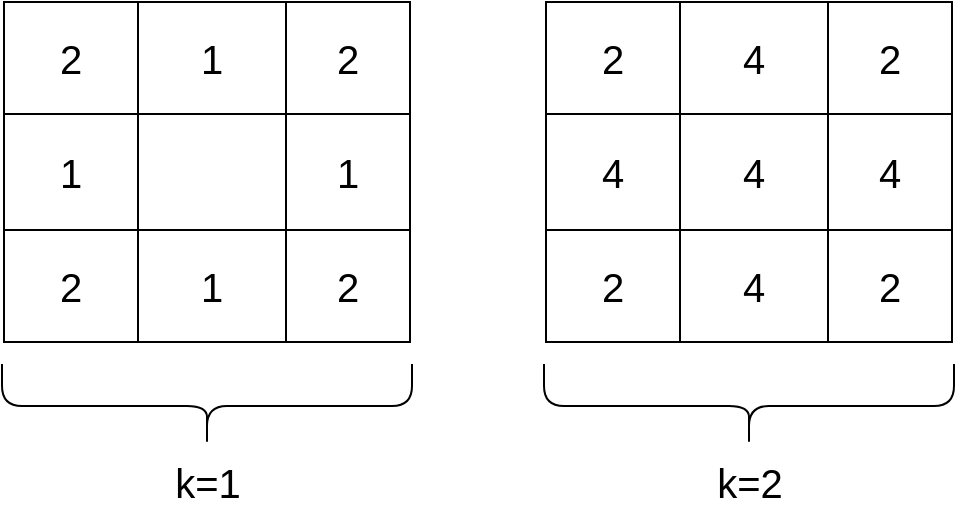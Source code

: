 <mxfile version="19.0.1" type="github">
  <diagram id="uT4CfY-wZlu21H7btGzF" name="Page-1">
    <mxGraphModel dx="866" dy="593" grid="0" gridSize="10" guides="1" tooltips="1" connect="1" arrows="1" fold="1" page="1" pageScale="1" pageWidth="827" pageHeight="1169" math="0" shadow="0">
      <root>
        <mxCell id="0" />
        <mxCell id="1" parent="0" />
        <mxCell id="gjYh_zysqcQdgnvDYijd-27" value="" style="shape=table;html=1;whiteSpace=wrap;startSize=0;container=1;collapsible=0;childLayout=tableLayout;" vertex="1" parent="1">
          <mxGeometry x="174" y="164" width="203" height="170" as="geometry" />
        </mxCell>
        <mxCell id="gjYh_zysqcQdgnvDYijd-28" value="" style="shape=tableRow;horizontal=0;startSize=0;swimlaneHead=0;swimlaneBody=0;top=0;left=0;bottom=0;right=0;collapsible=0;dropTarget=0;fillColor=none;points=[[0,0.5],[1,0.5]];portConstraint=eastwest;" vertex="1" parent="gjYh_zysqcQdgnvDYijd-27">
          <mxGeometry width="203" height="56" as="geometry" />
        </mxCell>
        <mxCell id="gjYh_zysqcQdgnvDYijd-29" value="&lt;font style=&quot;font-size: 20px;&quot;&gt;2&lt;/font&gt;" style="shape=partialRectangle;html=1;whiteSpace=wrap;connectable=0;fillColor=none;top=0;left=0;bottom=0;right=0;overflow=hidden;" vertex="1" parent="gjYh_zysqcQdgnvDYijd-28">
          <mxGeometry width="67" height="56" as="geometry">
            <mxRectangle width="67" height="56" as="alternateBounds" />
          </mxGeometry>
        </mxCell>
        <mxCell id="gjYh_zysqcQdgnvDYijd-30" value="&lt;font style=&quot;font-size: 20px;&quot;&gt;1&lt;/font&gt;" style="shape=partialRectangle;html=1;whiteSpace=wrap;connectable=0;fillColor=none;top=0;left=0;bottom=0;right=0;overflow=hidden;" vertex="1" parent="gjYh_zysqcQdgnvDYijd-28">
          <mxGeometry x="67" width="74" height="56" as="geometry">
            <mxRectangle width="74" height="56" as="alternateBounds" />
          </mxGeometry>
        </mxCell>
        <mxCell id="gjYh_zysqcQdgnvDYijd-31" value="&lt;font style=&quot;font-size: 20px;&quot;&gt;2&lt;/font&gt;" style="shape=partialRectangle;html=1;whiteSpace=wrap;connectable=0;fillColor=none;top=0;left=0;bottom=0;right=0;overflow=hidden;" vertex="1" parent="gjYh_zysqcQdgnvDYijd-28">
          <mxGeometry x="141" width="62" height="56" as="geometry">
            <mxRectangle width="62" height="56" as="alternateBounds" />
          </mxGeometry>
        </mxCell>
        <mxCell id="gjYh_zysqcQdgnvDYijd-32" value="" style="shape=tableRow;horizontal=0;startSize=0;swimlaneHead=0;swimlaneBody=0;top=0;left=0;bottom=0;right=0;collapsible=0;dropTarget=0;fillColor=none;points=[[0,0.5],[1,0.5]];portConstraint=eastwest;" vertex="1" parent="gjYh_zysqcQdgnvDYijd-27">
          <mxGeometry y="56" width="203" height="58" as="geometry" />
        </mxCell>
        <mxCell id="gjYh_zysqcQdgnvDYijd-33" value="&lt;font style=&quot;font-size: 20px;&quot;&gt;1&lt;/font&gt;" style="shape=partialRectangle;html=1;whiteSpace=wrap;connectable=0;fillColor=none;top=0;left=0;bottom=0;right=0;overflow=hidden;" vertex="1" parent="gjYh_zysqcQdgnvDYijd-32">
          <mxGeometry width="67" height="58" as="geometry">
            <mxRectangle width="67" height="58" as="alternateBounds" />
          </mxGeometry>
        </mxCell>
        <mxCell id="gjYh_zysqcQdgnvDYijd-34" value="" style="shape=partialRectangle;html=1;whiteSpace=wrap;connectable=0;fillColor=none;top=0;left=0;bottom=0;right=0;overflow=hidden;" vertex="1" parent="gjYh_zysqcQdgnvDYijd-32">
          <mxGeometry x="67" width="74" height="58" as="geometry">
            <mxRectangle width="74" height="58" as="alternateBounds" />
          </mxGeometry>
        </mxCell>
        <mxCell id="gjYh_zysqcQdgnvDYijd-35" value="&lt;font style=&quot;font-size: 20px;&quot;&gt;1&lt;/font&gt;" style="shape=partialRectangle;html=1;whiteSpace=wrap;connectable=0;fillColor=none;top=0;left=0;bottom=0;right=0;overflow=hidden;" vertex="1" parent="gjYh_zysqcQdgnvDYijd-32">
          <mxGeometry x="141" width="62" height="58" as="geometry">
            <mxRectangle width="62" height="58" as="alternateBounds" />
          </mxGeometry>
        </mxCell>
        <mxCell id="gjYh_zysqcQdgnvDYijd-36" value="" style="shape=tableRow;horizontal=0;startSize=0;swimlaneHead=0;swimlaneBody=0;top=0;left=0;bottom=0;right=0;collapsible=0;dropTarget=0;fillColor=none;points=[[0,0.5],[1,0.5]];portConstraint=eastwest;" vertex="1" parent="gjYh_zysqcQdgnvDYijd-27">
          <mxGeometry y="114" width="203" height="56" as="geometry" />
        </mxCell>
        <mxCell id="gjYh_zysqcQdgnvDYijd-37" value="&lt;font style=&quot;font-size: 20px;&quot;&gt;2&lt;/font&gt;" style="shape=partialRectangle;html=1;whiteSpace=wrap;connectable=0;fillColor=none;top=0;left=0;bottom=0;right=0;overflow=hidden;" vertex="1" parent="gjYh_zysqcQdgnvDYijd-36">
          <mxGeometry width="67" height="56" as="geometry">
            <mxRectangle width="67" height="56" as="alternateBounds" />
          </mxGeometry>
        </mxCell>
        <mxCell id="gjYh_zysqcQdgnvDYijd-38" value="&lt;font style=&quot;font-size: 20px;&quot;&gt;1&lt;/font&gt;" style="shape=partialRectangle;html=1;whiteSpace=wrap;connectable=0;fillColor=none;top=0;left=0;bottom=0;right=0;overflow=hidden;" vertex="1" parent="gjYh_zysqcQdgnvDYijd-36">
          <mxGeometry x="67" width="74" height="56" as="geometry">
            <mxRectangle width="74" height="56" as="alternateBounds" />
          </mxGeometry>
        </mxCell>
        <mxCell id="gjYh_zysqcQdgnvDYijd-39" value="&lt;font style=&quot;font-size: 20px;&quot;&gt;2&lt;/font&gt;" style="shape=partialRectangle;html=1;whiteSpace=wrap;connectable=0;fillColor=none;top=0;left=0;bottom=0;right=0;overflow=hidden;pointerEvents=1;" vertex="1" parent="gjYh_zysqcQdgnvDYijd-36">
          <mxGeometry x="141" width="62" height="56" as="geometry">
            <mxRectangle width="62" height="56" as="alternateBounds" />
          </mxGeometry>
        </mxCell>
        <mxCell id="gjYh_zysqcQdgnvDYijd-40" value="" style="shape=curlyBracket;whiteSpace=wrap;html=1;rounded=1;flipH=1;direction=north;" vertex="1" parent="1">
          <mxGeometry x="173" y="345" width="205" height="42" as="geometry" />
        </mxCell>
        <mxCell id="gjYh_zysqcQdgnvDYijd-41" value="k=1" style="text;html=1;strokeColor=none;fillColor=none;align=center;verticalAlign=middle;whiteSpace=wrap;rounded=0;fontSize=20;" vertex="1" parent="1">
          <mxGeometry x="246" y="389" width="60" height="30" as="geometry" />
        </mxCell>
        <mxCell id="gjYh_zysqcQdgnvDYijd-42" value="" style="shape=table;html=1;whiteSpace=wrap;startSize=0;container=1;collapsible=0;childLayout=tableLayout;" vertex="1" parent="1">
          <mxGeometry x="445" y="164" width="203" height="170" as="geometry" />
        </mxCell>
        <mxCell id="gjYh_zysqcQdgnvDYijd-43" value="" style="shape=tableRow;horizontal=0;startSize=0;swimlaneHead=0;swimlaneBody=0;top=0;left=0;bottom=0;right=0;collapsible=0;dropTarget=0;fillColor=none;points=[[0,0.5],[1,0.5]];portConstraint=eastwest;" vertex="1" parent="gjYh_zysqcQdgnvDYijd-42">
          <mxGeometry width="203" height="56" as="geometry" />
        </mxCell>
        <mxCell id="gjYh_zysqcQdgnvDYijd-44" value="&lt;font style=&quot;font-size: 20px;&quot;&gt;2&lt;/font&gt;" style="shape=partialRectangle;html=1;whiteSpace=wrap;connectable=0;fillColor=none;top=0;left=0;bottom=0;right=0;overflow=hidden;" vertex="1" parent="gjYh_zysqcQdgnvDYijd-43">
          <mxGeometry width="67" height="56" as="geometry">
            <mxRectangle width="67" height="56" as="alternateBounds" />
          </mxGeometry>
        </mxCell>
        <mxCell id="gjYh_zysqcQdgnvDYijd-45" value="&lt;font style=&quot;font-size: 20px;&quot;&gt;4&lt;/font&gt;" style="shape=partialRectangle;html=1;whiteSpace=wrap;connectable=0;fillColor=none;top=0;left=0;bottom=0;right=0;overflow=hidden;" vertex="1" parent="gjYh_zysqcQdgnvDYijd-43">
          <mxGeometry x="67" width="74" height="56" as="geometry">
            <mxRectangle width="74" height="56" as="alternateBounds" />
          </mxGeometry>
        </mxCell>
        <mxCell id="gjYh_zysqcQdgnvDYijd-46" value="&lt;font style=&quot;font-size: 20px;&quot;&gt;2&lt;/font&gt;" style="shape=partialRectangle;html=1;whiteSpace=wrap;connectable=0;fillColor=none;top=0;left=0;bottom=0;right=0;overflow=hidden;" vertex="1" parent="gjYh_zysqcQdgnvDYijd-43">
          <mxGeometry x="141" width="62" height="56" as="geometry">
            <mxRectangle width="62" height="56" as="alternateBounds" />
          </mxGeometry>
        </mxCell>
        <mxCell id="gjYh_zysqcQdgnvDYijd-47" value="" style="shape=tableRow;horizontal=0;startSize=0;swimlaneHead=0;swimlaneBody=0;top=0;left=0;bottom=0;right=0;collapsible=0;dropTarget=0;fillColor=none;points=[[0,0.5],[1,0.5]];portConstraint=eastwest;" vertex="1" parent="gjYh_zysqcQdgnvDYijd-42">
          <mxGeometry y="56" width="203" height="58" as="geometry" />
        </mxCell>
        <mxCell id="gjYh_zysqcQdgnvDYijd-48" value="&lt;font style=&quot;font-size: 20px;&quot;&gt;4&lt;/font&gt;" style="shape=partialRectangle;html=1;whiteSpace=wrap;connectable=0;fillColor=none;top=0;left=0;bottom=0;right=0;overflow=hidden;" vertex="1" parent="gjYh_zysqcQdgnvDYijd-47">
          <mxGeometry width="67" height="58" as="geometry">
            <mxRectangle width="67" height="58" as="alternateBounds" />
          </mxGeometry>
        </mxCell>
        <mxCell id="gjYh_zysqcQdgnvDYijd-49" value="&lt;span style=&quot;font-size: 20px;&quot;&gt;4&lt;/span&gt;" style="shape=partialRectangle;html=1;whiteSpace=wrap;connectable=0;fillColor=none;top=0;left=0;bottom=0;right=0;overflow=hidden;" vertex="1" parent="gjYh_zysqcQdgnvDYijd-47">
          <mxGeometry x="67" width="74" height="58" as="geometry">
            <mxRectangle width="74" height="58" as="alternateBounds" />
          </mxGeometry>
        </mxCell>
        <mxCell id="gjYh_zysqcQdgnvDYijd-50" value="&lt;font style=&quot;font-size: 20px;&quot;&gt;4&lt;/font&gt;" style="shape=partialRectangle;html=1;whiteSpace=wrap;connectable=0;fillColor=none;top=0;left=0;bottom=0;right=0;overflow=hidden;" vertex="1" parent="gjYh_zysqcQdgnvDYijd-47">
          <mxGeometry x="141" width="62" height="58" as="geometry">
            <mxRectangle width="62" height="58" as="alternateBounds" />
          </mxGeometry>
        </mxCell>
        <mxCell id="gjYh_zysqcQdgnvDYijd-51" value="" style="shape=tableRow;horizontal=0;startSize=0;swimlaneHead=0;swimlaneBody=0;top=0;left=0;bottom=0;right=0;collapsible=0;dropTarget=0;fillColor=none;points=[[0,0.5],[1,0.5]];portConstraint=eastwest;" vertex="1" parent="gjYh_zysqcQdgnvDYijd-42">
          <mxGeometry y="114" width="203" height="56" as="geometry" />
        </mxCell>
        <mxCell id="gjYh_zysqcQdgnvDYijd-52" value="&lt;font style=&quot;font-size: 20px;&quot;&gt;2&lt;/font&gt;" style="shape=partialRectangle;html=1;whiteSpace=wrap;connectable=0;fillColor=none;top=0;left=0;bottom=0;right=0;overflow=hidden;" vertex="1" parent="gjYh_zysqcQdgnvDYijd-51">
          <mxGeometry width="67" height="56" as="geometry">
            <mxRectangle width="67" height="56" as="alternateBounds" />
          </mxGeometry>
        </mxCell>
        <mxCell id="gjYh_zysqcQdgnvDYijd-53" value="&lt;font style=&quot;font-size: 20px;&quot;&gt;4&lt;/font&gt;" style="shape=partialRectangle;html=1;whiteSpace=wrap;connectable=0;fillColor=none;top=0;left=0;bottom=0;right=0;overflow=hidden;" vertex="1" parent="gjYh_zysqcQdgnvDYijd-51">
          <mxGeometry x="67" width="74" height="56" as="geometry">
            <mxRectangle width="74" height="56" as="alternateBounds" />
          </mxGeometry>
        </mxCell>
        <mxCell id="gjYh_zysqcQdgnvDYijd-54" value="&lt;font style=&quot;font-size: 20px;&quot;&gt;2&lt;/font&gt;" style="shape=partialRectangle;html=1;whiteSpace=wrap;connectable=0;fillColor=none;top=0;left=0;bottom=0;right=0;overflow=hidden;pointerEvents=1;" vertex="1" parent="gjYh_zysqcQdgnvDYijd-51">
          <mxGeometry x="141" width="62" height="56" as="geometry">
            <mxRectangle width="62" height="56" as="alternateBounds" />
          </mxGeometry>
        </mxCell>
        <mxCell id="gjYh_zysqcQdgnvDYijd-55" value="" style="shape=curlyBracket;whiteSpace=wrap;html=1;rounded=1;flipH=1;direction=north;" vertex="1" parent="1">
          <mxGeometry x="444" y="345" width="205" height="42" as="geometry" />
        </mxCell>
        <mxCell id="gjYh_zysqcQdgnvDYijd-56" value="k=2" style="text;html=1;strokeColor=none;fillColor=none;align=center;verticalAlign=middle;whiteSpace=wrap;rounded=0;fontSize=20;" vertex="1" parent="1">
          <mxGeometry x="517" y="389" width="60" height="30" as="geometry" />
        </mxCell>
      </root>
    </mxGraphModel>
  </diagram>
</mxfile>
